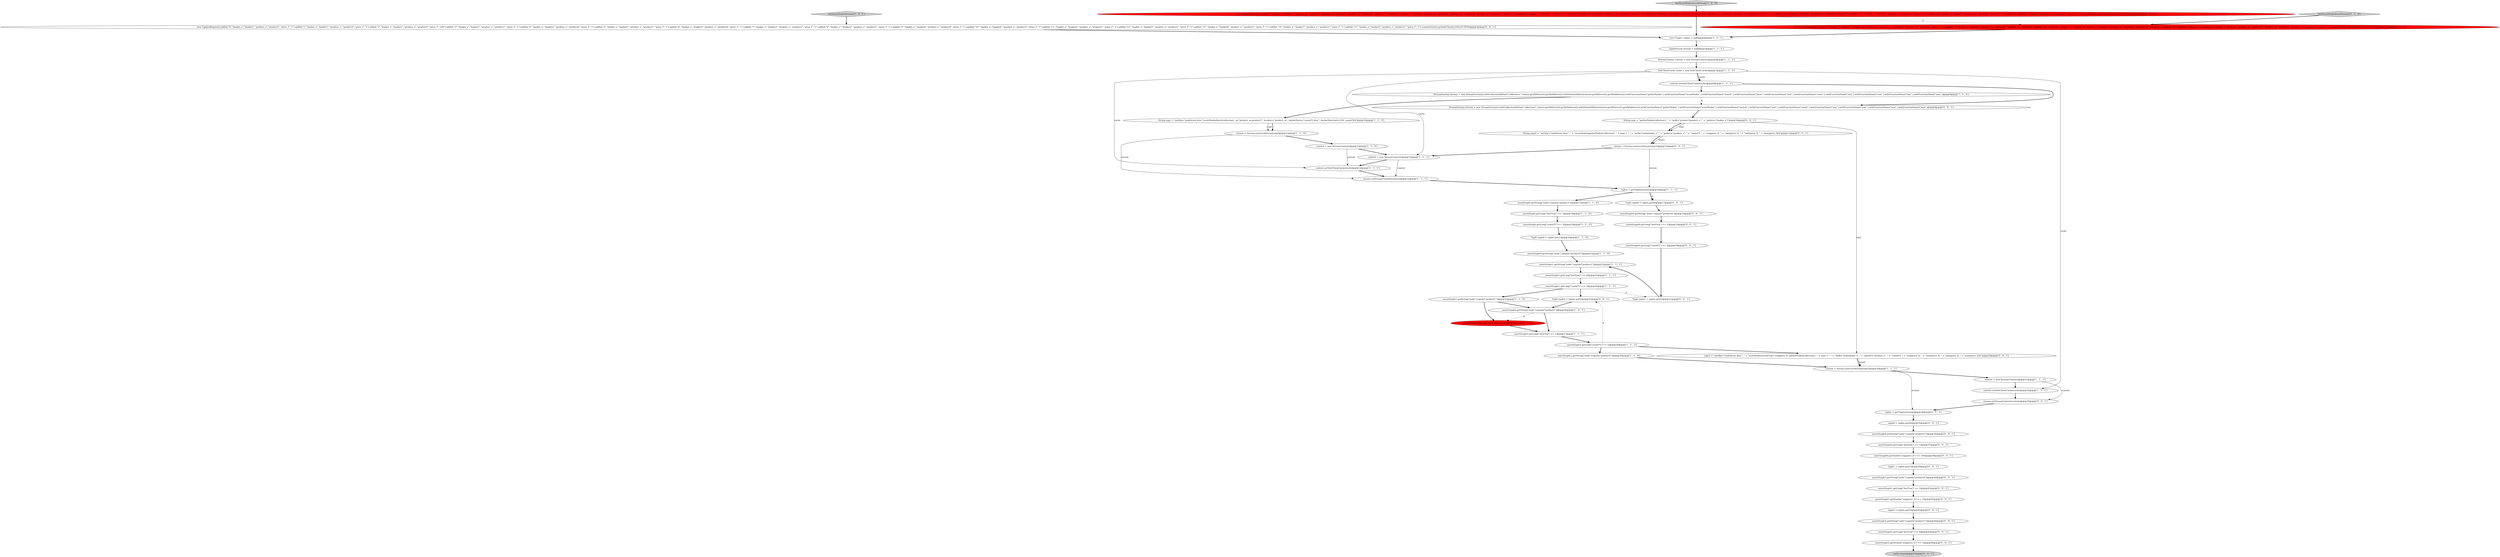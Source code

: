 digraph {
47 [style = filled, label = "stream.setStreamContext(context)@@@33@@@['0', '0', '1']", fillcolor = white, shape = ellipse image = "AAA0AAABBB3BBB"];
27 [style = filled, label = "stream = factory.constructStream(expr)@@@11@@@['1', '1', '0']", fillcolor = white, shape = ellipse image = "AAA0AAABBB1BBB"];
38 [style = filled, label = "assert(tuple0.getDouble(\"avg(price_f)\") == 100)@@@38@@@['0', '0', '1']", fillcolor = white, shape = ellipse image = "AAA0AAABBB3BBB"];
6 [style = filled, label = "stream = factory.constructStream(expr2)@@@30@@@['1', '1', '1']", fillcolor = white, shape = ellipse image = "AAA0AAABBB1BBB"];
36 [style = filled, label = "assert(tuple2.getLong(\"docFreq\") == 8)@@@45@@@['0', '0', '1']", fillcolor = white, shape = ellipse image = "AAA0AAABBB3BBB"];
2 [style = filled, label = "assert(tuple2.getLong(\"count(*)\") == 1)@@@28@@@['1', '1', '1']", fillcolor = white, shape = ellipse image = "AAA0AAABBB1BBB"];
16 [style = filled, label = "assert(tuple1.getLong(\"docFreq\") == 8)@@@23@@@['1', '1', '1']", fillcolor = white, shape = ellipse image = "AAA0AAABBB1BBB"];
40 [style = filled, label = "Tuple tuple2 = tuples.get(2)@@@25@@@['0', '0', '1']", fillcolor = white, shape = ellipse image = "AAA0AAABBB3BBB"];
30 [style = filled, label = "context = new StreamContext()@@@13@@@['1', '1', '1']", fillcolor = white, shape = ellipse image = "AAA0AAABBB1BBB"];
58 [style = filled, label = "Tuple tuple1 = tuples.get(1)@@@21@@@['0', '0', '1']", fillcolor = white, shape = ellipse image = "AAA0AAABBB3BBB"];
7 [style = filled, label = "stream.setStreamContext(context)@@@15@@@['1', '1', '1']", fillcolor = white, shape = ellipse image = "AAA0AAABBB1BBB"];
43 [style = filled, label = "expr2 = \"sort(by=\"nodeScore desc\", \" + \"scoreNodes(termFreq=\"avg(price_f)\",gatherNodes(collection1, \" + expr + \",\" + \"walk=\"nodebasket_s\",\" + \"gather=\"product_s\", \" + \"count(*), \" + \"avg(price_f), \" + \"sum(price_f), \" + \"min(price_f), \" + \"max(price_f))))\"@@@29@@@['0', '0', '1']", fillcolor = white, shape = ellipse image = "AAA0AAABBB3BBB"];
12 [style = filled, label = "tuples = getTuples(stream)@@@16@@@['1', '1', '1']", fillcolor = white, shape = ellipse image = "AAA0AAABBB1BBB"];
48 [style = filled, label = "new UpdateRequest().add(id,\"0\",\"basket_s\",\"basket1\",\"product_s\",\"product1\",\"price_f\",\"1\").add(id,\"1\",\"basket_s\",\"basket1\",\"product_s\",\"product3\",\"price_f\",\"1\").add(id,\"2\",\"basket_s\",\"basket1\",\"product_s\",\"product5\",\"price_f\",\"100\").add(id,\"3\",\"basket_s\",\"basket2\",\"product_s\",\"product1\",\"price_f\",\"1\").add(id,\"4\",\"basket_s\",\"basket2\",\"product_s\",\"product6\",\"price_f\",\"1\").add(id,\"5\",\"basket_s\",\"basket2\",\"product_s\",\"product7\",\"price_f\",\"1\").add(id,\"6\",\"basket_s\",\"basket3\",\"product_s\",\"product4\",\"price_f\",\"1\").add(id,\"7\",\"basket_s\",\"basket3\",\"product_s\",\"product3\",\"price_f\",\"1\").add(id,\"8\",\"basket_s\",\"basket3\",\"product_s\",\"product1\",\"price_f\",\"1\").add(id,\"9\",\"basket_s\",\"basket4\",\"product_s\",\"product4\",\"price_f\",\"1\").add(id,\"10\",\"basket_s\",\"basket4\",\"product_s\",\"product3\",\"price_f\",\"1\").add(id,\"11\",\"basket_s\",\"basket4\",\"product_s\",\"product1\",\"price_f\",\"1\").add(id,\"12\",\"basket_s\",\"basket5\",\"product_s\",\"product1\",\"price_f\",\"1\").add(id,\"13\",\"basket_s\",\"basket6\",\"product_s\",\"product1\",\"price_f\",\"1\").add(id,\"14\",\"basket_s\",\"basket7\",\"product_s\",\"product1\",\"price_f\",\"1\").add(id,\"15\",\"basket_s\",\"basket4\",\"product_s\",\"product1\",\"price_f\",\"1\").commit(cluster.getSolrClient(),COLLECTION)@@@3@@@['0', '0', '1']", fillcolor = white, shape = ellipse image = "AAA0AAABBB3BBB"];
22 [style = filled, label = "assert(tuple.getLong(\"count(*)\") == 3)@@@19@@@['1', '1', '0']", fillcolor = white, shape = ellipse image = "AAA0AAABBB1BBB"];
52 [style = filled, label = "String expr = \"gatherNodes(collection1, \" + \"walk=\"product3product_s\",\" + \"gather=\"basket_s\")\"@@@10@@@['0', '0', '1']", fillcolor = white, shape = ellipse image = "AAA0AAABBB3BBB"];
25 [style = filled, label = "assert(tuple1.getLong(\"count(*)\") == 3)@@@24@@@['1', '1', '1']", fillcolor = white, shape = ellipse image = "AAA0AAABBB1BBB"];
39 [style = filled, label = "tuple1 = tuples.get(1)@@@39@@@['0', '0', '1']", fillcolor = white, shape = ellipse image = "AAA0AAABBB3BBB"];
21 [style = filled, label = "List<Tuple> tuples = null@@@4@@@['1', '1', '1']", fillcolor = white, shape = ellipse image = "AAA0AAABBB1BBB"];
34 [style = filled, label = "tuple2 = tuples.get(2)@@@43@@@['0', '0', '1']", fillcolor = white, shape = ellipse image = "AAA0AAABBB3BBB"];
46 [style = filled, label = "assert(tuple0.getLong(\"count(*)\") == 2)@@@20@@@['0', '0', '1']", fillcolor = white, shape = ellipse image = "AAA0AAABBB3BBB"];
10 [style = filled, label = "context.setSolrClientCache(cache)@@@14@@@['1', '1', '1']", fillcolor = white, shape = ellipse image = "AAA0AAABBB1BBB"];
19 [style = filled, label = "new UpdateRequest().add(id,\"0\",\"basket_s\",\"basket1\",\"product_ss\",\"product1\",\"product_ss\",\"product3\",\"product_ss\",\"product5\",\"price_f\",\"1\").add(id,\"3\",\"basket_s\",\"basket2\",\"product_ss\",\"product1\",\"product_ss\",\"product6\",\"product_ss\",\"product7\",\"price_f\",\"1\").add(id,\"6\",\"basket_s\",\"basket3\",\"product_ss\",\"product4\",\"product_ss\",\"product3\",\"product_ss\",\"product1\",\"price_f\",\"1\").add(id,\"9\",\"basket_s\",\"basket4\",\"product_ss\",\"product4\",\"product_ss\",\"product3\",\"product_ss\",\"product1\",\"price_f\",\"1\").add(id,\"12\",\"basket_s\",\"basket5\",\"product_ss\",\"product1\",\"price_f\",\"1\").add(id,\"13\",\"basket_s\",\"basket6\",\"product_ss\",\"product1\",\"price_f\",\"1\").add(id,\"14\",\"basket_s\",\"basket7\",\"product_ss\",\"product1\",\"price_f\",\"1\").add(id,\"15\",\"basket_s\",\"basket4\",\"product_ss\",\"product1\",\"price_f\",\"1\").commit(cluster.getSolrClient(),COLLECTION)@@@3@@@['1', '0', '0']", fillcolor = red, shape = ellipse image = "AAA1AAABBB1BBB"];
35 [style = filled, label = "cache.close()@@@47@@@['0', '0', '1']", fillcolor = lightgray, shape = ellipse image = "AAA0AAABBB3BBB"];
18 [style = filled, label = "assert(tuple2.getString(\"node\").equals(\"product5\"))@@@29@@@['1', '1', '0']", fillcolor = white, shape = ellipse image = "AAA0AAABBB1BBB"];
61 [style = filled, label = "assert(tuple2.getDouble(\"avg(price_f)\") == 1)@@@46@@@['0', '0', '1']", fillcolor = white, shape = ellipse image = "AAA0AAABBB3BBB"];
41 [style = filled, label = "tuple0 = tuples.get(0)@@@35@@@['0', '0', '1']", fillcolor = white, shape = ellipse image = "AAA0AAABBB3BBB"];
3 [style = filled, label = "context = new StreamContext()@@@31@@@['1', '1', '1']", fillcolor = white, shape = ellipse image = "AAA0AAABBB1BBB"];
51 [style = filled, label = "assert(tuple1.getDouble(\"avg(price_f)\") == 1)@@@42@@@['0', '0', '1']", fillcolor = white, shape = ellipse image = "AAA0AAABBB3BBB"];
15 [style = filled, label = "assert(tuple.getString(\"node\").equals(\"product3\"))@@@17@@@['1', '1', '0']", fillcolor = white, shape = ellipse image = "AAA0AAABBB1BBB"];
44 [style = filled, label = "tuples = getTuples(stream)@@@34@@@['0', '0', '1']", fillcolor = white, shape = ellipse image = "AAA0AAABBB3BBB"];
37 [style = filled, label = "Tuple tuple0 = tuples.get(0)@@@17@@@['0', '0', '1']", fillcolor = white, shape = ellipse image = "AAA0AAABBB3BBB"];
56 [style = filled, label = "String expr2 = \"sort(by=\"nodeScore desc\", \" + \"scoreNodes(gatherNodes(collection1, \" + expr + \",\" + \"walk=\"nodebasket_s\",\" + \"gather=\"product_s\", \" + \"count(*), \" + \"avg(price_f), \" + \"sum(price_f), \" + \"min(price_f), \" + \"max(price_f))))\"@@@11@@@['0', '0', '1']", fillcolor = white, shape = ellipse image = "AAA0AAABBB3BBB"];
0 [style = filled, label = "SolrClientCache cache = new SolrClientCache()@@@7@@@['1', '1', '1']", fillcolor = white, shape = ellipse image = "AAA0AAABBB1BBB"];
23 [style = filled, label = "context.setSolrClientCache(cache)@@@8@@@['1', '1', '1']", fillcolor = white, shape = ellipse image = "AAA0AAABBB1BBB"];
8 [style = filled, label = "context.setSolrClientCache(cache)@@@32@@@['1', '1', '1']", fillcolor = white, shape = ellipse image = "AAA0AAABBB1BBB"];
20 [style = filled, label = "StreamContext context = new StreamContext()@@@6@@@['1', '1', '1']", fillcolor = white, shape = ellipse image = "AAA0AAABBB1BBB"];
26 [style = filled, label = "assert(tuple0.getString(\"node\").equals(\"product4\"))@@@21@@@['1', '1', '0']", fillcolor = white, shape = ellipse image = "AAA0AAABBB1BBB"];
55 [style = filled, label = "testScoreNodesStream['0', '0', '1']", fillcolor = lightgray, shape = diamond image = "AAA0AAABBB3BBB"];
57 [style = filled, label = "assert(tuple0.getString(\"node\").equals(\"product4\"))@@@18@@@['0', '0', '1']", fillcolor = white, shape = ellipse image = "AAA0AAABBB3BBB"];
5 [style = filled, label = "assert(tuple2.getString(\"node\").equals(\"product5\"))@@@26@@@['1', '0', '1']", fillcolor = white, shape = ellipse image = "AAA0AAABBB1BBB"];
17 [style = filled, label = "StreamFactory factory = new StreamFactory().withCollectionZkHost(\"collection1\",cluster.getZkServer().getZkAddress()).withDefaultZkHost(cluster.getZkServer().getZkAddress()).withFunctionName(\"gatherNodes\",).withFunctionName(\"scoreNodes\",).withFunctionName(\"search\",).withFunctionName(\"facet\",).withFunctionName(\"sort\",).withFunctionName(\"count\",).withFunctionName(\"avg\",).withFunctionName(\"sum\",).withFunctionName(\"min\",).withFunctionName(\"max\",)@@@9@@@['1', '1', '0']", fillcolor = white, shape = ellipse image = "AAA0AAABBB1BBB"];
13 [style = filled, label = "assert(tuple1.getString(\"node\").equals(\"product1\"))@@@22@@@['1', '1', '1']", fillcolor = white, shape = ellipse image = "AAA0AAABBB1BBB"];
29 [style = filled, label = "String expr = \"sort(by=\"nodeScore desc\",scoreNodes(facet(collection1, q=\"product_ss:product3\", buckets=\"product_ss\", bucketSorts=\"count(*) desc\", bucketSizeLimit=100, count(*))))\"@@@10@@@['1', '1', '0']", fillcolor = white, shape = ellipse image = "AAA0AAABBB1BBB"];
42 [style = filled, label = "assert(tuple2.getString(\"node\").equals(\"product1\"))@@@44@@@['0', '0', '1']", fillcolor = white, shape = ellipse image = "AAA0AAABBB3BBB"];
53 [style = filled, label = "assert(tuple0.getLong(\"docFreq\") == 1)@@@37@@@['0', '0', '1']", fillcolor = white, shape = ellipse image = "AAA0AAABBB3BBB"];
54 [style = filled, label = "stream = factory.constructStream(expr2)@@@12@@@['0', '0', '1']", fillcolor = white, shape = ellipse image = "AAA0AAABBB3BBB"];
32 [style = filled, label = "testScoreNodesFacetStream['0', '1', '0']", fillcolor = lightgray, shape = diamond image = "AAA0AAABBB2BBB"];
60 [style = filled, label = "assert(tuple1.getLong(\"docFreq\") == 2)@@@41@@@['0', '0', '1']", fillcolor = white, shape = ellipse image = "AAA0AAABBB3BBB"];
31 [style = filled, label = "assert(tuple1.getLong(\"docFreq\") == 4)@@@26@@@['0', '1', '0']", fillcolor = red, shape = ellipse image = "AAA1AAABBB2BBB"];
11 [style = filled, label = "assert(tuple2.getLong(\"docFreq\") == 1)@@@27@@@['1', '1', '1']", fillcolor = white, shape = ellipse image = "AAA0AAABBB1BBB"];
14 [style = filled, label = "assert(tuple1.getString(\"node\").equals(\"product1\"))@@@25@@@['1', '1', '0']", fillcolor = white, shape = ellipse image = "AAA0AAABBB1BBB"];
24 [style = filled, label = "assert(tuple.getLong(\"docFreq\") == 3)@@@18@@@['1', '1', '0']", fillcolor = white, shape = ellipse image = "AAA0AAABBB1BBB"];
50 [style = filled, label = "assert(tuple0.getString(\"node\").equals(\"product5\"))@@@36@@@['0', '0', '1']", fillcolor = white, shape = ellipse image = "AAA0AAABBB3BBB"];
33 [style = filled, label = "new UpdateRequest().add(id,\"0\",\"basket_s\",\"basket1\",\"product_ss\",\"product1\",\"product_ss\",\"product3\",\"product_ss\",\"product5\",\"price_f\",\"1\").add(id,\"3\",\"basket_s\",\"basket2\",\"product_ss\",\"product1\",\"product_ss\",\"product6\",\"product_ss\",\"product7\",\"price_f\",\"1\").add(id,\"6\",\"basket_s\",\"basket3\",\"product_ss\",\"product4\",\"product_ss\",\"product3\",\"product_ss\",\"product1\",\"price_f\",\"1\").add(id,\"9\",\"basket_s\",\"basket4\",\"product_ss\",\"product4\",\"product_ss\",\"product3\",\"product_ss\",\"product1\",\"price_f\",\"1\").commit(cluster.getSolrClient(),COLLECTION)@@@3@@@['0', '1', '0']", fillcolor = red, shape = ellipse image = "AAA1AAABBB2BBB"];
59 [style = filled, label = "assert(tuple1.getString(\"node\").equals(\"product4\"))@@@40@@@['0', '0', '1']", fillcolor = white, shape = ellipse image = "AAA0AAABBB3BBB"];
9 [style = filled, label = "Tuple tuple0 = tuples.get(1)@@@20@@@['1', '1', '0']", fillcolor = white, shape = ellipse image = "AAA0AAABBB1BBB"];
1 [style = filled, label = "testScoreNodesFacetStream['1', '0', '0']", fillcolor = lightgray, shape = diamond image = "AAA0AAABBB1BBB"];
28 [style = filled, label = "TupleStream stream = null@@@5@@@['1', '1', '1']", fillcolor = white, shape = ellipse image = "AAA0AAABBB1BBB"];
45 [style = filled, label = "assert(tuple0.getLong(\"docFreq\") == 2)@@@19@@@['0', '0', '1']", fillcolor = white, shape = ellipse image = "AAA0AAABBB3BBB"];
49 [style = filled, label = "StreamFactory factory = new StreamFactory().withCollectionZkHost(\"collection1\",cluster.getZkServer().getZkAddress()).withDefaultZkHost(cluster.getZkServer().getZkAddress()).withFunctionName(\"gatherNodes\",).withFunctionName(\"scoreNodes\",).withFunctionName(\"search\",).withFunctionName(\"sort\",).withFunctionName(\"count\",).withFunctionName(\"avg\",).withFunctionName(\"sum\",).withFunctionName(\"min\",).withFunctionName(\"max\",)@@@9@@@['0', '0', '1']", fillcolor = white, shape = ellipse image = "AAA0AAABBB3BBB"];
4 [style = filled, label = "context = new StreamContext()@@@12@@@['1', '1', '0']", fillcolor = white, shape = ellipse image = "AAA0AAABBB1BBB"];
6->3 [style = bold, label=""];
52->43 [style = solid, label="expr"];
28->20 [style = bold, label=""];
39->59 [style = bold, label=""];
20->0 [style = bold, label=""];
25->14 [style = bold, label=""];
38->39 [style = bold, label=""];
0->8 [style = solid, label="cache"];
21->28 [style = bold, label=""];
56->54 [style = bold, label=""];
9->26 [style = bold, label=""];
27->7 [style = solid, label="stream"];
55->48 [style = bold, label=""];
4->10 [style = solid, label="context"];
48->21 [style = bold, label=""];
8->47 [style = bold, label=""];
23->17 [style = bold, label=""];
53->38 [style = bold, label=""];
25->40 [style = bold, label=""];
60->51 [style = bold, label=""];
23->49 [style = bold, label=""];
12->37 [style = dashed, label="0"];
59->60 [style = bold, label=""];
22->9 [style = bold, label=""];
2->18 [style = bold, label=""];
34->42 [style = bold, label=""];
57->45 [style = bold, label=""];
52->56 [style = solid, label="expr"];
10->7 [style = bold, label=""];
13->16 [style = bold, label=""];
31->11 [style = bold, label=""];
43->6 [style = solid, label="expr2"];
26->13 [style = bold, label=""];
12->37 [style = bold, label=""];
29->27 [style = bold, label=""];
0->23 [style = bold, label=""];
40->5 [style = bold, label=""];
0->10 [style = solid, label="cache"];
44->41 [style = bold, label=""];
30->10 [style = bold, label=""];
47->44 [style = bold, label=""];
5->11 [style = bold, label=""];
45->46 [style = bold, label=""];
1->19 [style = bold, label=""];
41->50 [style = bold, label=""];
2->43 [style = bold, label=""];
0->23 [style = solid, label="cache"];
32->33 [style = bold, label=""];
18->6 [style = bold, label=""];
3->8 [style = bold, label=""];
14->31 [style = bold, label=""];
54->12 [style = solid, label="stream"];
5->31 [style = dashed, label="0"];
0->30 [style = solid, label="cache"];
14->5 [style = bold, label=""];
37->57 [style = bold, label=""];
58->13 [style = bold, label=""];
19->21 [style = bold, label=""];
61->35 [style = bold, label=""];
25->58 [style = dashed, label="0"];
7->12 [style = bold, label=""];
12->15 [style = bold, label=""];
52->56 [style = bold, label=""];
54->30 [style = bold, label=""];
16->25 [style = bold, label=""];
46->58 [style = bold, label=""];
42->36 [style = bold, label=""];
17->49 [style = dashed, label="0"];
30->7 [style = solid, label="context"];
24->22 [style = bold, label=""];
11->2 [style = bold, label=""];
43->6 [style = bold, label=""];
27->4 [style = bold, label=""];
56->54 [style = solid, label="expr2"];
4->30 [style = bold, label=""];
49->52 [style = bold, label=""];
3->47 [style = solid, label="context"];
15->24 [style = bold, label=""];
6->44 [style = solid, label="stream"];
36->61 [style = bold, label=""];
51->34 [style = bold, label=""];
2->40 [style = dashed, label="0"];
29->27 [style = solid, label="expr"];
33->21 [style = bold, label=""];
17->29 [style = bold, label=""];
19->33 [style = dashed, label="0"];
50->53 [style = bold, label=""];
}
